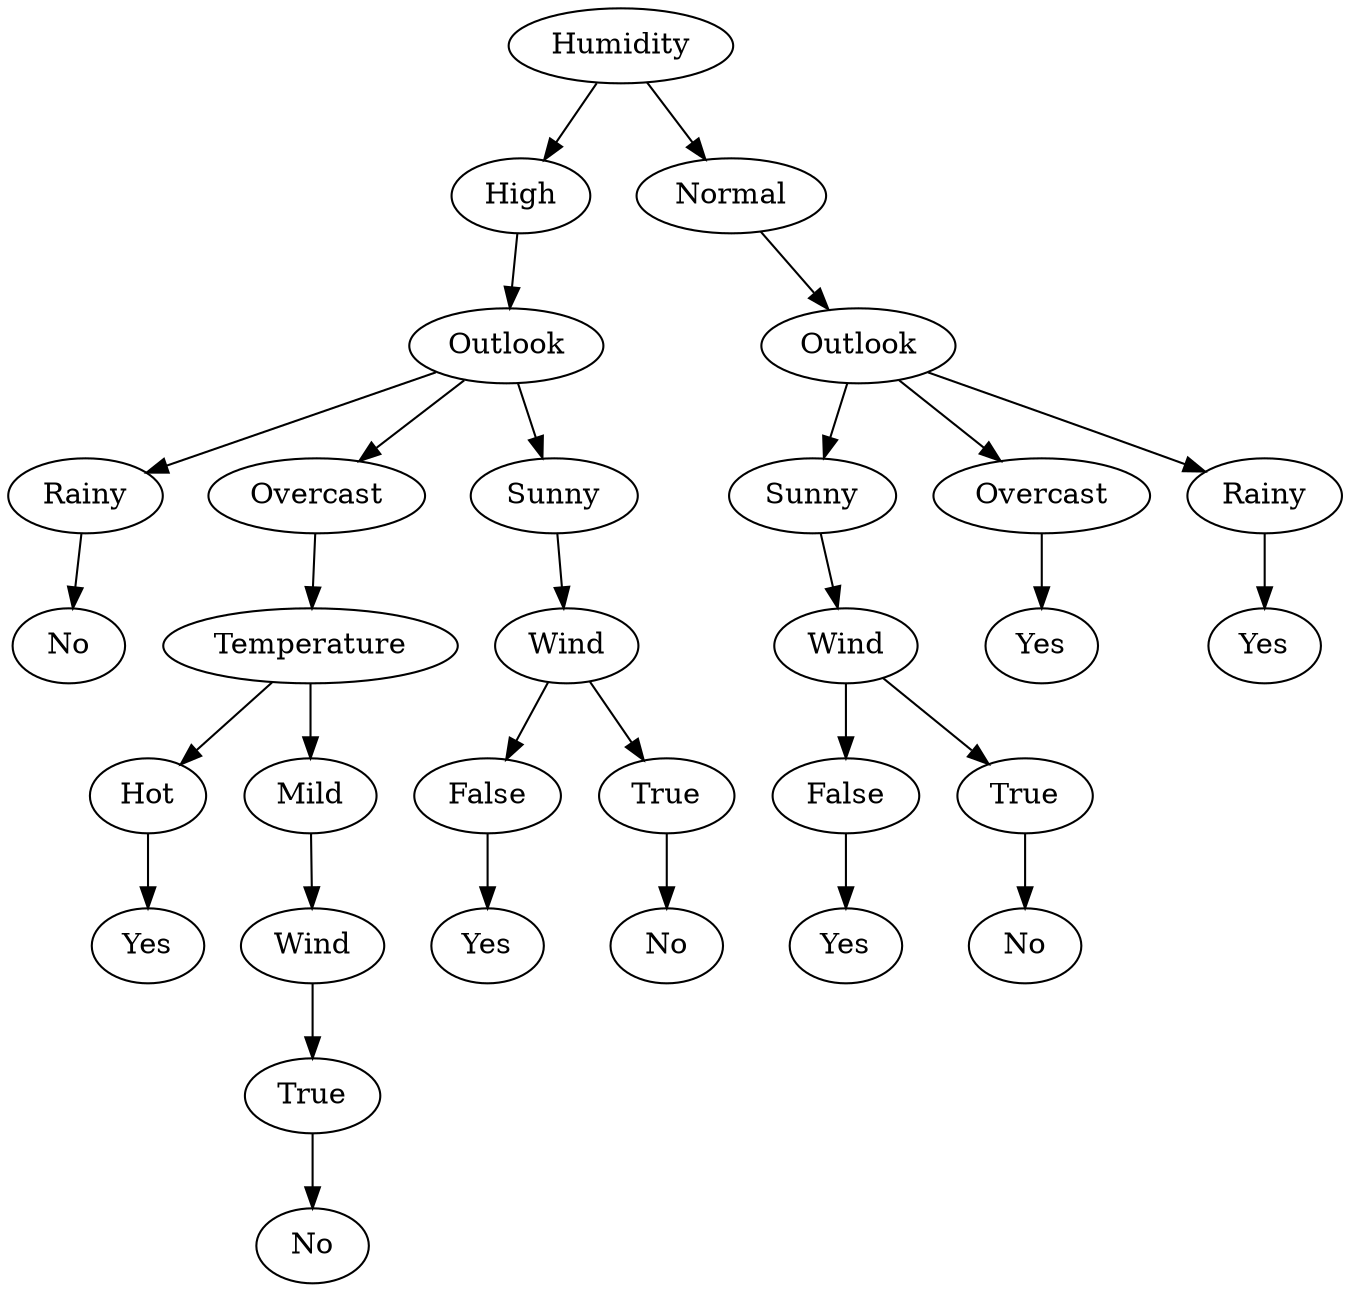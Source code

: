 // Decision Tree
digraph {
	root [label=Humidity]
	0.007390951856917627 [label=High]
	root -> 0.007390951856917627
	0.4368726076574283 [label=Outlook]
	0.007390951856917627 -> 0.4368726076574283
	0.970140478589268 [label=Normal]
	root -> 0.970140478589268
	0.20248070507990457 [label=Outlook]
	0.970140478589268 -> 0.20248070507990457
	0.4368726076574283 [label=Outlook]
	0.6573048081030896 [label=Rainy]
	0.4368726076574283 -> 0.6573048081030896
	0.041833242570354257 [label=No]
	0.6573048081030896 -> 0.041833242570354257
	0.7588209329855463 [label=Overcast]
	0.4368726076574283 -> 0.7588209329855463
	0.5026887969399498 [label=Temperature]
	0.7588209329855463 -> 0.5026887969399498
	0.47370262838505806 [label=Sunny]
	0.4368726076574283 -> 0.47370262838505806
	0.2015996754142566 [label=Wind]
	0.47370262838505806 -> 0.2015996754142566
	0.20248070507990457 [label=Outlook]
	0.7234131976866329 [label=Sunny]
	0.20248070507990457 -> 0.7234131976866329
	0.1768027634387691 [label=Wind]
	0.7234131976866329 -> 0.1768027634387691
	0.27484604015613245 [label=Overcast]
	0.20248070507990457 -> 0.27484604015613245
	0.6596537921305254 [label=Yes]
	0.27484604015613245 -> 0.6596537921305254
	0.7651593983545102 [label=Rainy]
	0.20248070507990457 -> 0.7651593983545102
	0.2639135028162184 [label=Yes]
	0.7651593983545102 -> 0.2639135028162184
	0.5026887969399498 [label=Temperature]
	0.8978914918801393 [label=Hot]
	0.5026887969399498 -> 0.8978914918801393
	0.5861920044899244 [label=Yes]
	0.8978914918801393 -> 0.5861920044899244
	0.7489444855567913 [label=Mild]
	0.5026887969399498 -> 0.7489444855567913
	0.8200470794207437 [label=Wind]
	0.7489444855567913 -> 0.8200470794207437
	0.2015996754142566 [label=Wind]
	0.8305505253979175 [label=False]
	0.2015996754142566 -> 0.8305505253979175
	0.9385771054969976 [label=Yes]
	0.8305505253979175 -> 0.9385771054969976
	0.992322358743229 [label=True]
	0.2015996754142566 -> 0.992322358743229
	0.40090256434582416 [label=No]
	0.992322358743229 -> 0.40090256434582416
	0.1768027634387691 [label=Wind]
	0.6022373473064218 [label=False]
	0.1768027634387691 -> 0.6022373473064218
	0.07163368970860196 [label=Yes]
	0.6022373473064218 -> 0.07163368970860196
	0.5469612552039326 [label=True]
	0.1768027634387691 -> 0.5469612552039326
	0.9625978366363748 [label=No]
	0.5469612552039326 -> 0.9625978366363748
	0.8200470794207437 [label=Wind]
	0.8798589314374148 [label=True]
	0.8200470794207437 -> 0.8798589314374148
	0.7749100193080568 [label=No]
	0.8798589314374148 -> 0.7749100193080568
}
